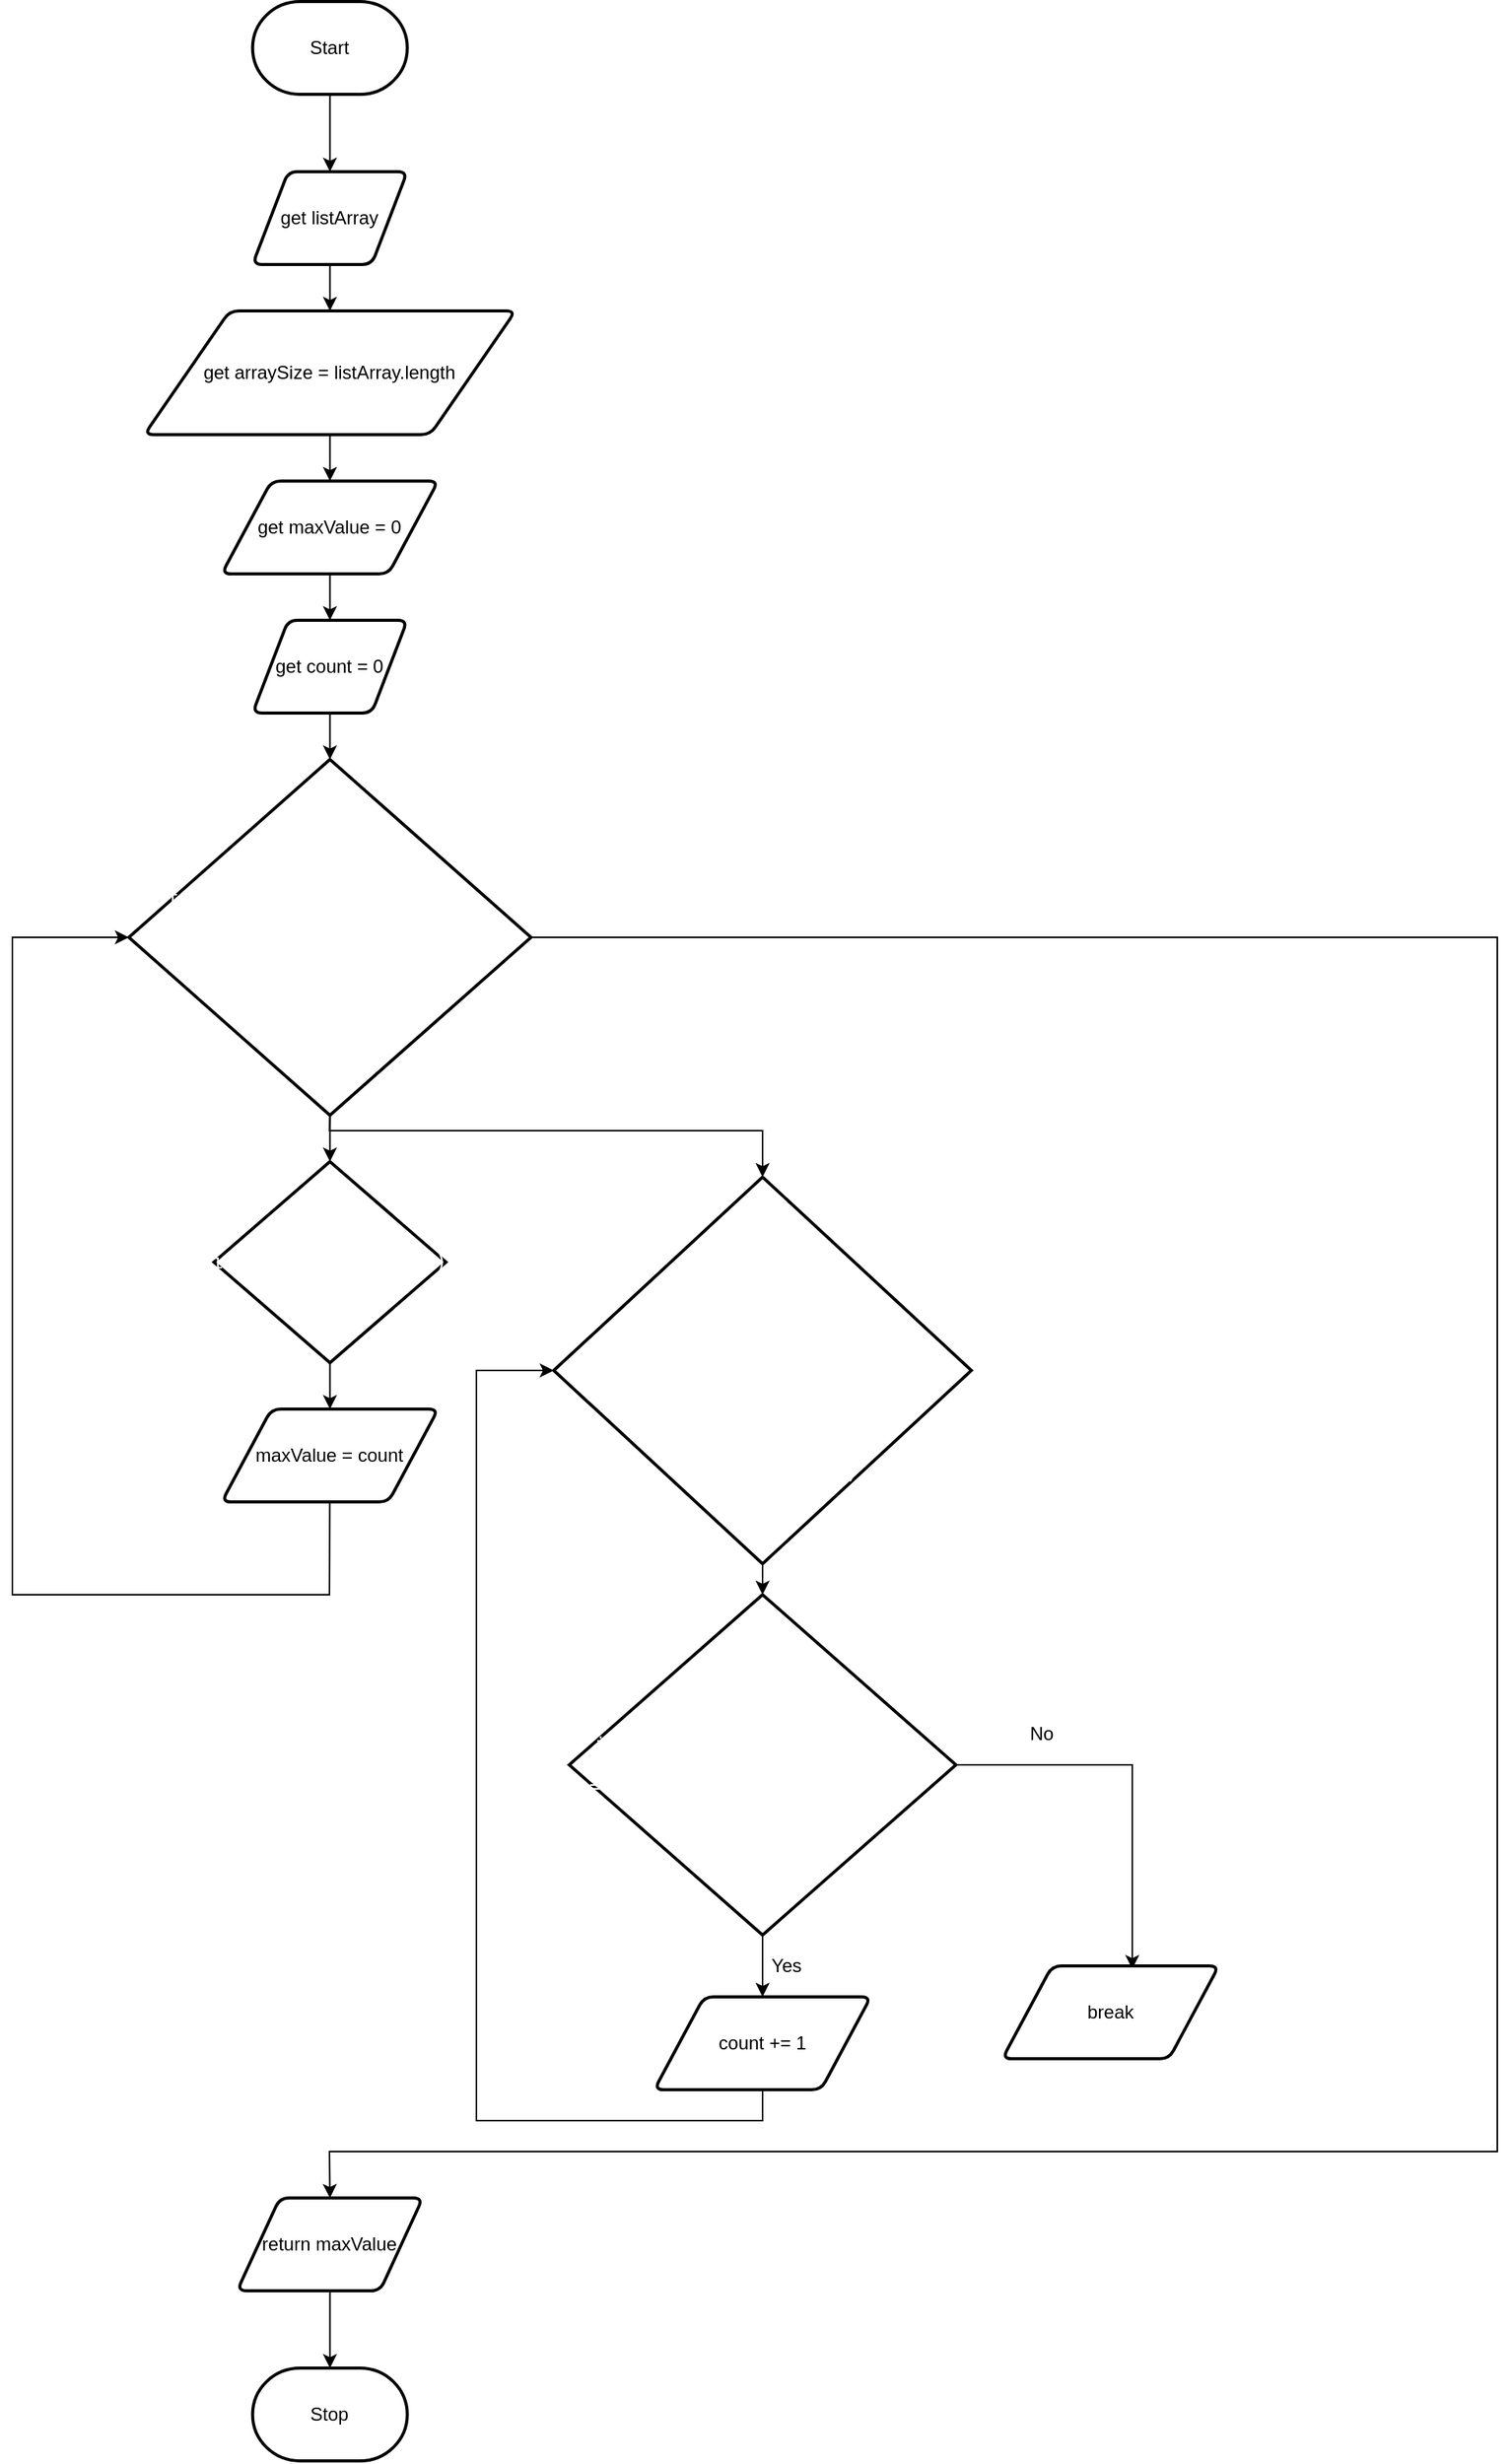 <mxfile>
    <diagram id="qH6Q36SluymvAVFTjO0D" name="Page-1">
        <mxGraphModel dx="1082" dy="1849" grid="1" gridSize="10" guides="1" tooltips="1" connect="1" arrows="1" fold="1" page="1" pageScale="1" pageWidth="850" pageHeight="1100" math="0" shadow="0">
            <root>
                <mxCell id="0"/>
                <mxCell id="1" parent="0"/>
                <mxCell id="15" value="" style="edgeStyle=none;html=1;" edge="1" parent="1" source="16" target="18">
                    <mxGeometry relative="1" as="geometry"/>
                </mxCell>
                <mxCell id="16" value="Start" style="strokeWidth=2;html=1;shape=mxgraph.flowchart.terminator;whiteSpace=wrap;" vertex="1" parent="1">
                    <mxGeometry x="335.31" y="-30" width="100" height="60" as="geometry"/>
                </mxCell>
                <mxCell id="17" value="" style="edgeStyle=none;html=1;" edge="1" parent="1" source="18">
                    <mxGeometry relative="1" as="geometry">
                        <mxPoint x="385.31" y="170" as="targetPoint"/>
                    </mxGeometry>
                </mxCell>
                <mxCell id="18" value="get listArray" style="shape=parallelogram;html=1;strokeWidth=2;perimeter=parallelogramPerimeter;whiteSpace=wrap;rounded=1;arcSize=12;size=0.23;" vertex="1" parent="1">
                    <mxGeometry x="335.31" y="80" width="100" height="60" as="geometry"/>
                </mxCell>
                <mxCell id="20" value="" style="edgeStyle=none;rounded=0;html=1;fontFamily=Helvetica;fontSize=12;fontColor=#F0F0F0;startArrow=none;" edge="1" parent="1">
                    <mxGeometry relative="1" as="geometry">
                        <mxPoint x="901.57" y="541.5" as="sourcePoint"/>
                        <mxPoint x="901.57" y="541.5" as="targetPoint"/>
                    </mxGeometry>
                </mxCell>
                <mxCell id="22" value="" style="edgeStyle=none;rounded=0;html=1;fontFamily=Helvetica;fontSize=12;fontColor=#F0F0F0;endArrow=none;" edge="1" parent="1">
                    <mxGeometry relative="1" as="geometry">
                        <mxPoint x="871.57" y="541.5" as="sourcePoint"/>
                        <mxPoint x="871.57" y="541.5" as="targetPoint"/>
                    </mxGeometry>
                </mxCell>
                <mxCell id="84" value="" style="edgeStyle=none;html=1;" edge="1" parent="1" source="25" target="83">
                    <mxGeometry relative="1" as="geometry"/>
                </mxCell>
                <mxCell id="88" style="edgeStyle=none;html=1;entryX=0.5;entryY=0;entryDx=0;entryDy=0;entryPerimeter=0;exitX=0.5;exitY=1;exitDx=0;exitDy=0;exitPerimeter=0;rounded=0;" edge="1" parent="1" source="25" target="87">
                    <mxGeometry relative="1" as="geometry">
                        <Array as="points">
                            <mxPoint x="385" y="700"/>
                            <mxPoint x="665" y="700"/>
                        </Array>
                    </mxGeometry>
                </mxCell>
                <mxCell id="97" style="edgeStyle=none;rounded=0;html=1;entryX=0.5;entryY=0;entryDx=0;entryDy=0;" edge="1" parent="1" source="25" target="61">
                    <mxGeometry relative="1" as="geometry">
                        <Array as="points">
                            <mxPoint x="1140" y="575"/>
                            <mxPoint x="1140" y="1360"/>
                            <mxPoint x="385" y="1360"/>
                        </Array>
                    </mxGeometry>
                </mxCell>
                <mxCell id="25" value="&lt;br&gt;&lt;br&gt;&lt;pre style=&quot;color: rgb(255 , 255 , 255) ; font-style: normal ; font-weight: 400 ; letter-spacing: normal ; text-indent: 0px ; text-transform: none ; word-spacing: 0px ; overflow-wrap: break-word&quot;&gt;for (let loopCounterOne = 0; &lt;/pre&gt;&lt;pre style=&quot;color: rgb(255 , 255 , 255) ; font-style: normal ; font-weight: 400 ; letter-spacing: normal ; text-indent: 0px ; text-transform: none ; word-spacing: 0px ; overflow-wrap: break-word&quot;&gt;loopCounterOne &lt;/pre&gt;&lt;pre style=&quot;color: rgb(255 , 255 , 255) ; font-style: normal ; font-weight: 400 ; letter-spacing: normal ; text-indent: 0px ; text-transform: none ; word-spacing: 0px ; overflow-wrap: break-word&quot;&gt;&amp;lt; arraySize; &lt;/pre&gt;&lt;pre style=&quot;color: rgb(255 , 255 , 255) ; font-style: normal ; font-weight: 400 ; letter-spacing: normal ; text-indent: 0px ; text-transform: none ; word-spacing: 0px ; overflow-wrap: break-word&quot;&gt;loopCounterOne++)&lt;/pre&gt;" style="strokeWidth=2;html=1;shape=mxgraph.flowchart.decision;whiteSpace=wrap;" vertex="1" parent="1">
                    <mxGeometry x="255.31" y="460" width="260" height="230" as="geometry"/>
                </mxCell>
                <mxCell id="27" value="No" style="text;html=1;resizable=0;autosize=1;align=center;verticalAlign=middle;points=[];fillColor=none;strokeColor=none;rounded=0;" vertex="1" parent="1">
                    <mxGeometry x="830" y="1080" width="30" height="20" as="geometry"/>
                </mxCell>
                <mxCell id="95" value="" style="edgeStyle=none;rounded=0;html=1;" edge="1" parent="1" source="61" target="62">
                    <mxGeometry relative="1" as="geometry"/>
                </mxCell>
                <mxCell id="61" value="return maxValue" style="shape=parallelogram;html=1;strokeWidth=2;perimeter=parallelogramPerimeter;whiteSpace=wrap;rounded=1;arcSize=12;size=0.23;" vertex="1" parent="1">
                    <mxGeometry x="325.31" y="1390" width="120" height="60" as="geometry"/>
                </mxCell>
                <mxCell id="62" value="Stop" style="strokeWidth=2;html=1;shape=mxgraph.flowchart.terminator;whiteSpace=wrap;" vertex="1" parent="1">
                    <mxGeometry x="335.31" y="1500" width="100" height="60" as="geometry"/>
                </mxCell>
                <mxCell id="68" value="Yes" style="text;html=1;resizable=0;autosize=1;align=center;verticalAlign=middle;points=[];fillColor=none;strokeColor=none;rounded=0;" vertex="1" parent="1">
                    <mxGeometry x="660" y="1230" width="40" height="20" as="geometry"/>
                </mxCell>
                <mxCell id="78" value="" style="edgeStyle=none;html=1;" edge="1" parent="1" source="75" target="76">
                    <mxGeometry relative="1" as="geometry"/>
                </mxCell>
                <mxCell id="75" value="get arraySize = listArray.length" style="shape=parallelogram;html=1;strokeWidth=2;perimeter=parallelogramPerimeter;whiteSpace=wrap;rounded=1;arcSize=12;size=0.23;" vertex="1" parent="1">
                    <mxGeometry x="265.31" y="170" width="240" height="80" as="geometry"/>
                </mxCell>
                <mxCell id="79" value="" style="edgeStyle=none;html=1;" edge="1" parent="1" source="76" target="77">
                    <mxGeometry relative="1" as="geometry"/>
                </mxCell>
                <mxCell id="76" value="get maxValue = 0" style="shape=parallelogram;html=1;strokeWidth=2;perimeter=parallelogramPerimeter;whiteSpace=wrap;rounded=1;arcSize=12;size=0.23;" vertex="1" parent="1">
                    <mxGeometry x="315.31" y="280" width="140" height="60" as="geometry"/>
                </mxCell>
                <mxCell id="80" value="" style="edgeStyle=none;html=1;" edge="1" parent="1" source="77" target="25">
                    <mxGeometry relative="1" as="geometry"/>
                </mxCell>
                <mxCell id="77" value="get count = 0" style="shape=parallelogram;html=1;strokeWidth=2;perimeter=parallelogramPerimeter;whiteSpace=wrap;rounded=1;arcSize=12;size=0.23;" vertex="1" parent="1">
                    <mxGeometry x="335.31" y="370" width="100" height="60" as="geometry"/>
                </mxCell>
                <mxCell id="86" value="" style="edgeStyle=none;html=1;" edge="1" parent="1" source="83" target="85">
                    <mxGeometry relative="1" as="geometry"/>
                </mxCell>
                <mxCell id="83" value="&lt;pre style=&quot;color: rgb(255 , 255 , 255) ; overflow-wrap: break-word&quot;&gt;if (count &amp;gt; maxValue)&lt;/pre&gt;" style="strokeWidth=2;html=1;shape=mxgraph.flowchart.decision;whiteSpace=wrap;" vertex="1" parent="1">
                    <mxGeometry x="310.31" y="720" width="150" height="130" as="geometry"/>
                </mxCell>
                <mxCell id="100" style="edgeStyle=none;rounded=0;html=1;entryX=0;entryY=0.5;entryDx=0;entryDy=0;entryPerimeter=0;" edge="1" parent="1" source="85" target="25">
                    <mxGeometry relative="1" as="geometry">
                        <Array as="points">
                            <mxPoint x="385" y="1000"/>
                            <mxPoint x="180" y="1000"/>
                            <mxPoint x="180" y="575"/>
                        </Array>
                    </mxGeometry>
                </mxCell>
                <mxCell id="85" value="maxValue = count" style="shape=parallelogram;html=1;strokeWidth=2;perimeter=parallelogramPerimeter;whiteSpace=wrap;rounded=1;arcSize=12;size=0.23;" vertex="1" parent="1">
                    <mxGeometry x="315.31" y="880" width="140" height="60" as="geometry"/>
                </mxCell>
                <mxCell id="90" value="" style="edgeStyle=none;rounded=0;html=1;" edge="1" parent="1" source="87" target="89">
                    <mxGeometry relative="1" as="geometry"/>
                </mxCell>
                <mxCell id="87" value="&lt;pre style=&quot;color: rgb(255 , 255 , 255) ; overflow-wrap: break-word&quot;&gt;&lt;pre style=&quot;overflow-wrap: break-word&quot;&gt;&lt;br&gt;&lt;/pre&gt;&lt;pre style=&quot;overflow-wrap: break-word&quot;&gt;for (let loopCounterTwo &lt;/pre&gt;&lt;pre style=&quot;overflow-wrap: break-word&quot;&gt;= loopCounterOne; &lt;/pre&gt;&lt;pre style=&quot;overflow-wrap: break-word&quot;&gt;loopCounterTwo &lt;/pre&gt;&lt;pre style=&quot;overflow-wrap: break-word&quot;&gt;&amp;lt; arraySize; &lt;/pre&gt;&lt;pre style=&quot;overflow-wrap: break-word&quot;&gt;loopCounterTwo++)&lt;/pre&gt;&lt;/pre&gt;" style="strokeWidth=2;html=1;shape=mxgraph.flowchart.decision;whiteSpace=wrap;" vertex="1" parent="1">
                    <mxGeometry x="530" y="730" width="270" height="250" as="geometry"/>
                </mxCell>
                <mxCell id="92" value="" style="edgeStyle=none;rounded=0;html=1;" edge="1" parent="1" source="89" target="91">
                    <mxGeometry relative="1" as="geometry"/>
                </mxCell>
                <mxCell id="94" style="edgeStyle=none;rounded=0;html=1;entryX=0.6;entryY=0.033;entryDx=0;entryDy=0;entryPerimeter=0;exitX=1;exitY=0.5;exitDx=0;exitDy=0;exitPerimeter=0;" edge="1" parent="1" source="89" target="93">
                    <mxGeometry relative="1" as="geometry">
                        <Array as="points">
                            <mxPoint x="904" y="1110"/>
                        </Array>
                    </mxGeometry>
                </mxCell>
                <mxCell id="89" value="&lt;pre style=&quot;color: rgb(255 , 255 , 255) ; overflow-wrap: break-word&quot;&gt;if (listArray[loopCounterOne] &lt;/pre&gt;&lt;pre style=&quot;color: rgb(255 , 255 , 255) ; overflow-wrap: break-word&quot;&gt;=== listArray[loopCounterTwo]) &lt;/pre&gt;" style="strokeWidth=2;html=1;shape=mxgraph.flowchart.decision;whiteSpace=wrap;" vertex="1" parent="1">
                    <mxGeometry x="540" y="1000" width="250" height="220" as="geometry"/>
                </mxCell>
                <mxCell id="101" style="edgeStyle=none;rounded=0;html=1;entryX=0;entryY=0.5;entryDx=0;entryDy=0;entryPerimeter=0;exitX=0.5;exitY=1;exitDx=0;exitDy=0;" edge="1" parent="1" source="91" target="87">
                    <mxGeometry relative="1" as="geometry">
                        <mxPoint x="665" y="1340" as="sourcePoint"/>
                        <Array as="points">
                            <mxPoint x="665" y="1340"/>
                            <mxPoint x="480" y="1340"/>
                            <mxPoint x="480" y="855"/>
                        </Array>
                    </mxGeometry>
                </mxCell>
                <mxCell id="91" value="count += 1" style="shape=parallelogram;html=1;strokeWidth=2;perimeter=parallelogramPerimeter;whiteSpace=wrap;rounded=1;arcSize=12;size=0.23;" vertex="1" parent="1">
                    <mxGeometry x="595" y="1260" width="140" height="60" as="geometry"/>
                </mxCell>
                <mxCell id="93" value="break" style="shape=parallelogram;html=1;strokeWidth=2;perimeter=parallelogramPerimeter;whiteSpace=wrap;rounded=1;arcSize=12;size=0.23;" vertex="1" parent="1">
                    <mxGeometry x="820" y="1240" width="140" height="60" as="geometry"/>
                </mxCell>
            </root>
        </mxGraphModel>
    </diagram>
</mxfile>